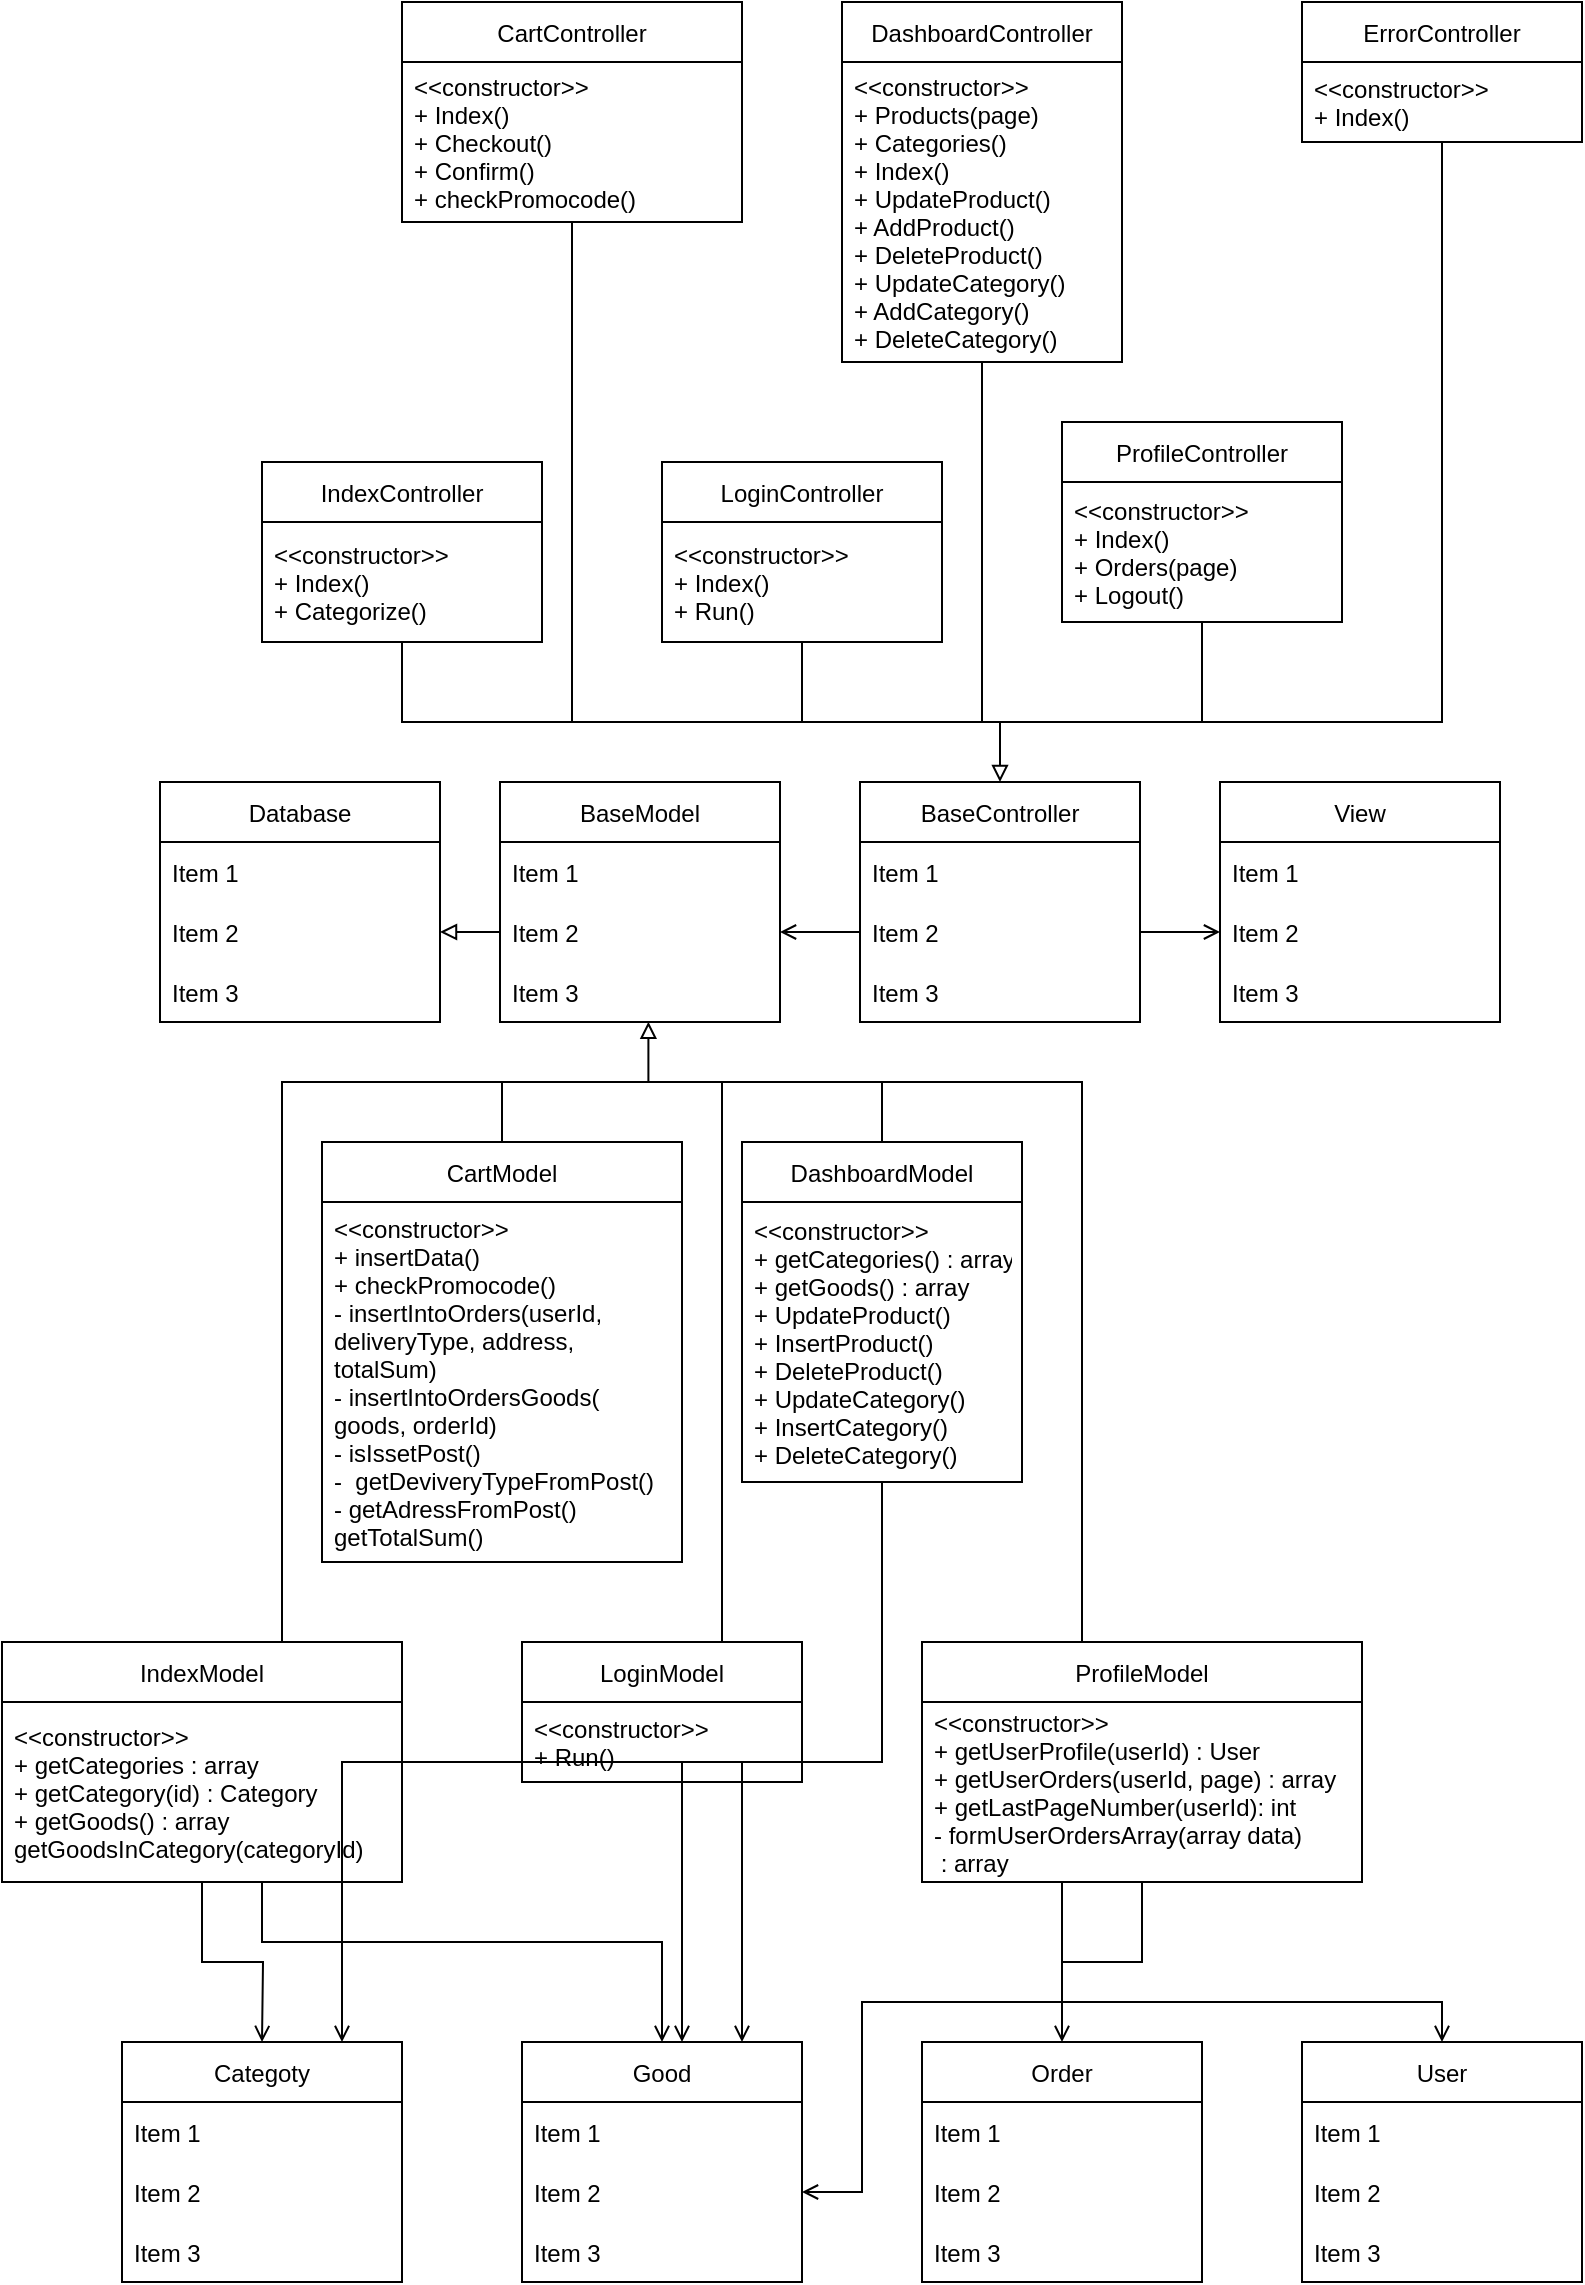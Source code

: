 <mxfile version="17.1.3" type="github">
  <diagram id="hvruk2pE5dILkIvBJ2YZ" name="Page-1">
    <mxGraphModel dx="920" dy="504" grid="1" gridSize="10" guides="1" tooltips="1" connect="1" arrows="1" fold="1" page="1" pageScale="1" pageWidth="827" pageHeight="1169" math="0" shadow="0">
      <root>
        <mxCell id="0" />
        <mxCell id="1" parent="0" />
        <mxCell id="80jz7MyqvtuJZ1k7g_Dv-2" value="BaseController" style="swimlane;fontStyle=0;childLayout=stackLayout;horizontal=1;startSize=30;horizontalStack=0;resizeParent=1;resizeParentMax=0;resizeLast=0;collapsible=1;marginBottom=0;" vertex="1" parent="1">
          <mxGeometry x="439" y="410" width="140" height="120" as="geometry" />
        </mxCell>
        <mxCell id="80jz7MyqvtuJZ1k7g_Dv-3" value="Item 1" style="text;strokeColor=none;fillColor=none;align=left;verticalAlign=middle;spacingLeft=4;spacingRight=4;overflow=hidden;points=[[0,0.5],[1,0.5]];portConstraint=eastwest;rotatable=0;" vertex="1" parent="80jz7MyqvtuJZ1k7g_Dv-2">
          <mxGeometry y="30" width="140" height="30" as="geometry" />
        </mxCell>
        <mxCell id="80jz7MyqvtuJZ1k7g_Dv-4" value="Item 2" style="text;strokeColor=none;fillColor=none;align=left;verticalAlign=middle;spacingLeft=4;spacingRight=4;overflow=hidden;points=[[0,0.5],[1,0.5]];portConstraint=eastwest;rotatable=0;" vertex="1" parent="80jz7MyqvtuJZ1k7g_Dv-2">
          <mxGeometry y="60" width="140" height="30" as="geometry" />
        </mxCell>
        <mxCell id="80jz7MyqvtuJZ1k7g_Dv-5" value="Item 3" style="text;strokeColor=none;fillColor=none;align=left;verticalAlign=middle;spacingLeft=4;spacingRight=4;overflow=hidden;points=[[0,0.5],[1,0.5]];portConstraint=eastwest;rotatable=0;" vertex="1" parent="80jz7MyqvtuJZ1k7g_Dv-2">
          <mxGeometry y="90" width="140" height="30" as="geometry" />
        </mxCell>
        <mxCell id="80jz7MyqvtuJZ1k7g_Dv-6" value="BaseModel" style="swimlane;fontStyle=0;childLayout=stackLayout;horizontal=1;startSize=30;horizontalStack=0;resizeParent=1;resizeParentMax=0;resizeLast=0;collapsible=1;marginBottom=0;" vertex="1" parent="1">
          <mxGeometry x="259" y="410" width="140" height="120" as="geometry" />
        </mxCell>
        <mxCell id="80jz7MyqvtuJZ1k7g_Dv-7" value="Item 1" style="text;strokeColor=none;fillColor=none;align=left;verticalAlign=middle;spacingLeft=4;spacingRight=4;overflow=hidden;points=[[0,0.5],[1,0.5]];portConstraint=eastwest;rotatable=0;" vertex="1" parent="80jz7MyqvtuJZ1k7g_Dv-6">
          <mxGeometry y="30" width="140" height="30" as="geometry" />
        </mxCell>
        <mxCell id="80jz7MyqvtuJZ1k7g_Dv-8" value="Item 2" style="text;strokeColor=none;fillColor=none;align=left;verticalAlign=middle;spacingLeft=4;spacingRight=4;overflow=hidden;points=[[0,0.5],[1,0.5]];portConstraint=eastwest;rotatable=0;" vertex="1" parent="80jz7MyqvtuJZ1k7g_Dv-6">
          <mxGeometry y="60" width="140" height="30" as="geometry" />
        </mxCell>
        <mxCell id="80jz7MyqvtuJZ1k7g_Dv-9" value="Item 3" style="text;strokeColor=none;fillColor=none;align=left;verticalAlign=middle;spacingLeft=4;spacingRight=4;overflow=hidden;points=[[0,0.5],[1,0.5]];portConstraint=eastwest;rotatable=0;" vertex="1" parent="80jz7MyqvtuJZ1k7g_Dv-6">
          <mxGeometry y="90" width="140" height="30" as="geometry" />
        </mxCell>
        <mxCell id="80jz7MyqvtuJZ1k7g_Dv-10" value="View" style="swimlane;fontStyle=0;childLayout=stackLayout;horizontal=1;startSize=30;horizontalStack=0;resizeParent=1;resizeParentMax=0;resizeLast=0;collapsible=1;marginBottom=0;" vertex="1" parent="1">
          <mxGeometry x="619" y="410" width="140" height="120" as="geometry" />
        </mxCell>
        <mxCell id="80jz7MyqvtuJZ1k7g_Dv-11" value="Item 1" style="text;strokeColor=none;fillColor=none;align=left;verticalAlign=middle;spacingLeft=4;spacingRight=4;overflow=hidden;points=[[0,0.5],[1,0.5]];portConstraint=eastwest;rotatable=0;" vertex="1" parent="80jz7MyqvtuJZ1k7g_Dv-10">
          <mxGeometry y="30" width="140" height="30" as="geometry" />
        </mxCell>
        <mxCell id="80jz7MyqvtuJZ1k7g_Dv-12" value="Item 2" style="text;strokeColor=none;fillColor=none;align=left;verticalAlign=middle;spacingLeft=4;spacingRight=4;overflow=hidden;points=[[0,0.5],[1,0.5]];portConstraint=eastwest;rotatable=0;" vertex="1" parent="80jz7MyqvtuJZ1k7g_Dv-10">
          <mxGeometry y="60" width="140" height="30" as="geometry" />
        </mxCell>
        <mxCell id="80jz7MyqvtuJZ1k7g_Dv-13" value="Item 3" style="text;strokeColor=none;fillColor=none;align=left;verticalAlign=middle;spacingLeft=4;spacingRight=4;overflow=hidden;points=[[0,0.5],[1,0.5]];portConstraint=eastwest;rotatable=0;" vertex="1" parent="80jz7MyqvtuJZ1k7g_Dv-10">
          <mxGeometry y="90" width="140" height="30" as="geometry" />
        </mxCell>
        <mxCell id="80jz7MyqvtuJZ1k7g_Dv-14" value="Database" style="swimlane;fontStyle=0;childLayout=stackLayout;horizontal=1;startSize=30;horizontalStack=0;resizeParent=1;resizeParentMax=0;resizeLast=0;collapsible=1;marginBottom=0;" vertex="1" parent="1">
          <mxGeometry x="89" y="410" width="140" height="120" as="geometry" />
        </mxCell>
        <mxCell id="80jz7MyqvtuJZ1k7g_Dv-15" value="Item 1" style="text;strokeColor=none;fillColor=none;align=left;verticalAlign=middle;spacingLeft=4;spacingRight=4;overflow=hidden;points=[[0,0.5],[1,0.5]];portConstraint=eastwest;rotatable=0;" vertex="1" parent="80jz7MyqvtuJZ1k7g_Dv-14">
          <mxGeometry y="30" width="140" height="30" as="geometry" />
        </mxCell>
        <mxCell id="80jz7MyqvtuJZ1k7g_Dv-16" value="Item 2" style="text;strokeColor=none;fillColor=none;align=left;verticalAlign=middle;spacingLeft=4;spacingRight=4;overflow=hidden;points=[[0,0.5],[1,0.5]];portConstraint=eastwest;rotatable=0;" vertex="1" parent="80jz7MyqvtuJZ1k7g_Dv-14">
          <mxGeometry y="60" width="140" height="30" as="geometry" />
        </mxCell>
        <mxCell id="80jz7MyqvtuJZ1k7g_Dv-17" value="Item 3" style="text;strokeColor=none;fillColor=none;align=left;verticalAlign=middle;spacingLeft=4;spacingRight=4;overflow=hidden;points=[[0,0.5],[1,0.5]];portConstraint=eastwest;rotatable=0;" vertex="1" parent="80jz7MyqvtuJZ1k7g_Dv-14">
          <mxGeometry y="90" width="140" height="30" as="geometry" />
        </mxCell>
        <mxCell id="80jz7MyqvtuJZ1k7g_Dv-86" style="edgeStyle=orthogonalEdgeStyle;rounded=0;orthogonalLoop=1;jettySize=auto;html=1;endArrow=none;endFill=0;" edge="1" parent="1" source="80jz7MyqvtuJZ1k7g_Dv-18">
          <mxGeometry relative="1" as="geometry">
            <mxPoint x="500" y="380" as="targetPoint" />
          </mxGeometry>
        </mxCell>
        <mxCell id="80jz7MyqvtuJZ1k7g_Dv-18" value="DashboardController" style="swimlane;fontStyle=0;childLayout=stackLayout;horizontal=1;startSize=30;horizontalStack=0;resizeParent=1;resizeParentMax=0;resizeLast=0;collapsible=1;marginBottom=0;" vertex="1" parent="1">
          <mxGeometry x="430" y="20" width="140" height="180" as="geometry" />
        </mxCell>
        <mxCell id="80jz7MyqvtuJZ1k7g_Dv-19" value="&lt;&lt;constructor&gt;&gt;&#xa;+ Products(page)&#xa;+ Categories()&#xa;+ Index()&#xa;+ UpdateProduct()&#xa;+ AddProduct()&#xa;+ DeleteProduct()&#xa;+ UpdateCategory()&#xa;+ AddCategory()&#xa;+ DeleteCategory()" style="text;strokeColor=none;fillColor=none;align=left;verticalAlign=middle;spacingLeft=4;spacingRight=4;overflow=hidden;points=[[0,0.5],[1,0.5]];portConstraint=eastwest;rotatable=0;" vertex="1" parent="80jz7MyqvtuJZ1k7g_Dv-18">
          <mxGeometry y="30" width="140" height="150" as="geometry" />
        </mxCell>
        <mxCell id="80jz7MyqvtuJZ1k7g_Dv-85" style="edgeStyle=orthogonalEdgeStyle;rounded=0;orthogonalLoop=1;jettySize=auto;html=1;endArrow=none;endFill=0;" edge="1" parent="1" source="80jz7MyqvtuJZ1k7g_Dv-22">
          <mxGeometry relative="1" as="geometry">
            <mxPoint x="310" y="380" as="targetPoint" />
            <Array as="points">
              <mxPoint x="295" y="380" />
            </Array>
          </mxGeometry>
        </mxCell>
        <mxCell id="80jz7MyqvtuJZ1k7g_Dv-22" value="CartController" style="swimlane;fontStyle=0;childLayout=stackLayout;horizontal=1;startSize=30;horizontalStack=0;resizeParent=1;resizeParentMax=0;resizeLast=0;collapsible=1;marginBottom=0;" vertex="1" parent="1">
          <mxGeometry x="210" y="20" width="170" height="110" as="geometry" />
        </mxCell>
        <mxCell id="80jz7MyqvtuJZ1k7g_Dv-23" value="&lt;&lt;constructor&gt;&gt;&#xa;+ Index()&#xa;+ Checkout()&#xa;+ Confirm()&#xa;+ checkPromocode()" style="text;strokeColor=none;fillColor=none;align=left;verticalAlign=middle;spacingLeft=4;spacingRight=4;overflow=hidden;points=[[0,0.5],[1,0.5]];portConstraint=eastwest;rotatable=0;" vertex="1" parent="80jz7MyqvtuJZ1k7g_Dv-22">
          <mxGeometry y="30" width="170" height="80" as="geometry" />
        </mxCell>
        <mxCell id="80jz7MyqvtuJZ1k7g_Dv-87" style="edgeStyle=orthogonalEdgeStyle;rounded=0;orthogonalLoop=1;jettySize=auto;html=1;endArrow=none;endFill=0;" edge="1" parent="1" source="80jz7MyqvtuJZ1k7g_Dv-26">
          <mxGeometry relative="1" as="geometry">
            <mxPoint x="600" y="380" as="targetPoint" />
            <Array as="points">
              <mxPoint x="730" y="380" />
              <mxPoint x="600" y="380" />
            </Array>
          </mxGeometry>
        </mxCell>
        <mxCell id="80jz7MyqvtuJZ1k7g_Dv-26" value="ErrorController" style="swimlane;fontStyle=0;childLayout=stackLayout;horizontal=1;startSize=30;horizontalStack=0;resizeParent=1;resizeParentMax=0;resizeLast=0;collapsible=1;marginBottom=0;" vertex="1" parent="1">
          <mxGeometry x="660" y="20" width="140" height="70" as="geometry" />
        </mxCell>
        <mxCell id="80jz7MyqvtuJZ1k7g_Dv-27" value="&lt;&lt;constructor&gt;&gt;&#xa;+ Index()" style="text;strokeColor=none;fillColor=none;align=left;verticalAlign=middle;spacingLeft=4;spacingRight=4;overflow=hidden;points=[[0,0.5],[1,0.5]];portConstraint=eastwest;rotatable=0;" vertex="1" parent="80jz7MyqvtuJZ1k7g_Dv-26">
          <mxGeometry y="30" width="140" height="40" as="geometry" />
        </mxCell>
        <mxCell id="80jz7MyqvtuJZ1k7g_Dv-104" style="edgeStyle=orthogonalEdgeStyle;rounded=0;orthogonalLoop=1;jettySize=auto;html=1;endArrow=none;endFill=0;" edge="1" parent="1" source="80jz7MyqvtuJZ1k7g_Dv-30">
          <mxGeometry relative="1" as="geometry">
            <mxPoint x="510" y="380" as="targetPoint" />
            <Array as="points">
              <mxPoint x="410" y="380" />
            </Array>
          </mxGeometry>
        </mxCell>
        <mxCell id="80jz7MyqvtuJZ1k7g_Dv-30" value="LoginController" style="swimlane;fontStyle=0;childLayout=stackLayout;horizontal=1;startSize=30;horizontalStack=0;resizeParent=1;resizeParentMax=0;resizeLast=0;collapsible=1;marginBottom=0;" vertex="1" parent="1">
          <mxGeometry x="340" y="250" width="140" height="90" as="geometry" />
        </mxCell>
        <mxCell id="80jz7MyqvtuJZ1k7g_Dv-31" value="&lt;&lt;constructor&gt;&gt;&#xa;+ Index()&#xa;+ Run()" style="text;strokeColor=none;fillColor=none;align=left;verticalAlign=middle;spacingLeft=4;spacingRight=4;overflow=hidden;points=[[0,0.5],[1,0.5]];portConstraint=eastwest;rotatable=0;" vertex="1" parent="80jz7MyqvtuJZ1k7g_Dv-30">
          <mxGeometry y="30" width="140" height="60" as="geometry" />
        </mxCell>
        <mxCell id="80jz7MyqvtuJZ1k7g_Dv-83" style="edgeStyle=orthogonalEdgeStyle;rounded=0;orthogonalLoop=1;jettySize=auto;html=1;entryX=0.5;entryY=0;entryDx=0;entryDy=0;endArrow=block;endFill=0;" edge="1" parent="1" source="80jz7MyqvtuJZ1k7g_Dv-34" target="80jz7MyqvtuJZ1k7g_Dv-2">
          <mxGeometry relative="1" as="geometry">
            <Array as="points">
              <mxPoint x="210" y="380" />
              <mxPoint x="509" y="380" />
            </Array>
          </mxGeometry>
        </mxCell>
        <mxCell id="80jz7MyqvtuJZ1k7g_Dv-34" value="IndexController" style="swimlane;fontStyle=0;childLayout=stackLayout;horizontal=1;startSize=30;horizontalStack=0;resizeParent=1;resizeParentMax=0;resizeLast=0;collapsible=1;marginBottom=0;" vertex="1" parent="1">
          <mxGeometry x="140" y="250" width="140" height="90" as="geometry" />
        </mxCell>
        <mxCell id="80jz7MyqvtuJZ1k7g_Dv-35" value="&lt;&lt;constructor&gt;&gt;&#xa;+ Index()&#xa;+ Categorize()" style="text;strokeColor=none;fillColor=none;align=left;verticalAlign=middle;spacingLeft=4;spacingRight=4;overflow=hidden;points=[[0,0.5],[1,0.5]];portConstraint=eastwest;rotatable=0;" vertex="1" parent="80jz7MyqvtuJZ1k7g_Dv-34">
          <mxGeometry y="30" width="140" height="60" as="geometry" />
        </mxCell>
        <mxCell id="80jz7MyqvtuJZ1k7g_Dv-84" style="edgeStyle=orthogonalEdgeStyle;rounded=0;orthogonalLoop=1;jettySize=auto;html=1;endArrow=none;endFill=0;" edge="1" parent="1" source="80jz7MyqvtuJZ1k7g_Dv-38">
          <mxGeometry relative="1" as="geometry">
            <mxPoint x="509" y="380" as="targetPoint" />
            <Array as="points">
              <mxPoint x="610" y="380" />
              <mxPoint x="509" y="380" />
            </Array>
          </mxGeometry>
        </mxCell>
        <mxCell id="80jz7MyqvtuJZ1k7g_Dv-38" value="ProfileController" style="swimlane;fontStyle=0;childLayout=stackLayout;horizontal=1;startSize=30;horizontalStack=0;resizeParent=1;resizeParentMax=0;resizeLast=0;collapsible=1;marginBottom=0;" vertex="1" parent="1">
          <mxGeometry x="540" y="230" width="140" height="100" as="geometry" />
        </mxCell>
        <mxCell id="80jz7MyqvtuJZ1k7g_Dv-39" value="&lt;&lt;constructor&gt;&gt;&#xa;+ Index()&#xa;+ Orders(page)&#xa;+ Logout()" style="text;strokeColor=none;fillColor=none;align=left;verticalAlign=middle;spacingLeft=4;spacingRight=4;overflow=hidden;points=[[0,0.5],[1,0.5]];portConstraint=eastwest;rotatable=0;" vertex="1" parent="80jz7MyqvtuJZ1k7g_Dv-38">
          <mxGeometry y="30" width="140" height="70" as="geometry" />
        </mxCell>
        <mxCell id="80jz7MyqvtuJZ1k7g_Dv-82" style="edgeStyle=orthogonalEdgeStyle;rounded=0;orthogonalLoop=1;jettySize=auto;html=1;endArrow=none;endFill=0;" edge="1" parent="1" source="80jz7MyqvtuJZ1k7g_Dv-42">
          <mxGeometry relative="1" as="geometry">
            <mxPoint x="333" y="560" as="targetPoint" />
            <Array as="points">
              <mxPoint x="450" y="560" />
            </Array>
          </mxGeometry>
        </mxCell>
        <mxCell id="80jz7MyqvtuJZ1k7g_Dv-91" style="edgeStyle=orthogonalEdgeStyle;rounded=0;orthogonalLoop=1;jettySize=auto;html=1;endArrow=open;endFill=0;" edge="1" parent="1" source="80jz7MyqvtuJZ1k7g_Dv-42" target="80jz7MyqvtuJZ1k7g_Dv-62">
          <mxGeometry relative="1" as="geometry">
            <Array as="points">
              <mxPoint x="450" y="900" />
              <mxPoint x="350" y="900" />
            </Array>
          </mxGeometry>
        </mxCell>
        <mxCell id="80jz7MyqvtuJZ1k7g_Dv-92" style="edgeStyle=orthogonalEdgeStyle;rounded=0;orthogonalLoop=1;jettySize=auto;html=1;endArrow=open;endFill=0;" edge="1" parent="1" source="80jz7MyqvtuJZ1k7g_Dv-42" target="80jz7MyqvtuJZ1k7g_Dv-66">
          <mxGeometry relative="1" as="geometry">
            <Array as="points">
              <mxPoint x="450" y="900" />
              <mxPoint x="180" y="900" />
            </Array>
          </mxGeometry>
        </mxCell>
        <mxCell id="80jz7MyqvtuJZ1k7g_Dv-95" style="edgeStyle=orthogonalEdgeStyle;rounded=0;orthogonalLoop=1;jettySize=auto;html=1;endArrow=open;endFill=0;" edge="1" parent="1" source="80jz7MyqvtuJZ1k7g_Dv-42" target="80jz7MyqvtuJZ1k7g_Dv-62">
          <mxGeometry relative="1" as="geometry">
            <Array as="points">
              <mxPoint x="450" y="900" />
              <mxPoint x="380" y="900" />
            </Array>
          </mxGeometry>
        </mxCell>
        <mxCell id="80jz7MyqvtuJZ1k7g_Dv-42" value="DashboardModel" style="swimlane;fontStyle=0;childLayout=stackLayout;horizontal=1;startSize=30;horizontalStack=0;resizeParent=1;resizeParentMax=0;resizeLast=0;collapsible=1;marginBottom=0;" vertex="1" parent="1">
          <mxGeometry x="380" y="590" width="140" height="170" as="geometry" />
        </mxCell>
        <mxCell id="80jz7MyqvtuJZ1k7g_Dv-43" value="&lt;&lt;constructor&gt;&gt;&#xa;+ getCategories() : array&#xa;+ getGoods() : array&#xa;+ UpdateProduct()&#xa;+ InsertProduct()&#xa;+ DeleteProduct()&#xa;+ UpdateCategory()&#xa;+ InsertCategory()&#xa;+ DeleteCategory()" style="text;strokeColor=none;fillColor=none;align=left;verticalAlign=middle;spacingLeft=4;spacingRight=4;overflow=hidden;points=[[0,0.5],[1,0.5]];portConstraint=eastwest;rotatable=0;" vertex="1" parent="80jz7MyqvtuJZ1k7g_Dv-42">
          <mxGeometry y="30" width="140" height="140" as="geometry" />
        </mxCell>
        <mxCell id="80jz7MyqvtuJZ1k7g_Dv-81" style="edgeStyle=orthogonalEdgeStyle;rounded=0;orthogonalLoop=1;jettySize=auto;html=1;entryX=0.53;entryY=0.997;entryDx=0;entryDy=0;entryPerimeter=0;endArrow=block;endFill=0;" edge="1" parent="1" source="80jz7MyqvtuJZ1k7g_Dv-46" target="80jz7MyqvtuJZ1k7g_Dv-9">
          <mxGeometry relative="1" as="geometry" />
        </mxCell>
        <mxCell id="80jz7MyqvtuJZ1k7g_Dv-46" value="CartModel" style="swimlane;fontStyle=0;childLayout=stackLayout;horizontal=1;startSize=30;horizontalStack=0;resizeParent=1;resizeParentMax=0;resizeLast=0;collapsible=1;marginBottom=0;" vertex="1" parent="1">
          <mxGeometry x="170" y="590" width="180" height="210" as="geometry" />
        </mxCell>
        <mxCell id="80jz7MyqvtuJZ1k7g_Dv-47" value="&lt;&lt;constructor&gt;&gt;&#xa;+ insertData()&#xa;+ checkPromocode()&#xa;- insertIntoOrders(userId,&#xa;deliveryType, address,&#xa;totalSum)&#xa;- insertIntoOrdersGoods(&#xa;goods, orderId)&#xa;- isIssetPost()&#xa;-  getDeviveryTypeFromPost()&#xa;- getAdressFromPost()&#xa;getTotalSum()" style="text;strokeColor=none;fillColor=none;align=left;verticalAlign=middle;spacingLeft=4;spacingRight=4;overflow=hidden;points=[[0,0.5],[1,0.5]];portConstraint=eastwest;rotatable=0;" vertex="1" parent="80jz7MyqvtuJZ1k7g_Dv-46">
          <mxGeometry y="30" width="180" height="180" as="geometry" />
        </mxCell>
        <mxCell id="80jz7MyqvtuJZ1k7g_Dv-90" style="edgeStyle=orthogonalEdgeStyle;rounded=0;orthogonalLoop=1;jettySize=auto;html=1;endArrow=none;endFill=0;" edge="1" parent="1" source="80jz7MyqvtuJZ1k7g_Dv-50">
          <mxGeometry relative="1" as="geometry">
            <mxPoint x="350" y="560" as="targetPoint" />
            <Array as="points">
              <mxPoint x="370" y="560" />
            </Array>
          </mxGeometry>
        </mxCell>
        <mxCell id="80jz7MyqvtuJZ1k7g_Dv-50" value="LoginModel" style="swimlane;fontStyle=0;childLayout=stackLayout;horizontal=1;startSize=30;horizontalStack=0;resizeParent=1;resizeParentMax=0;resizeLast=0;collapsible=1;marginBottom=0;" vertex="1" parent="1">
          <mxGeometry x="270" y="840" width="140" height="70" as="geometry" />
        </mxCell>
        <mxCell id="80jz7MyqvtuJZ1k7g_Dv-51" value="&lt;&lt;constructor&gt;&gt;&#xa;+ Run()" style="text;strokeColor=none;fillColor=none;align=left;verticalAlign=middle;spacingLeft=4;spacingRight=4;overflow=hidden;points=[[0,0.5],[1,0.5]];portConstraint=eastwest;rotatable=0;" vertex="1" parent="80jz7MyqvtuJZ1k7g_Dv-50">
          <mxGeometry y="30" width="140" height="40" as="geometry" />
        </mxCell>
        <mxCell id="80jz7MyqvtuJZ1k7g_Dv-88" style="edgeStyle=orthogonalEdgeStyle;rounded=0;orthogonalLoop=1;jettySize=auto;html=1;endArrow=none;endFill=0;" edge="1" parent="1" source="80jz7MyqvtuJZ1k7g_Dv-54">
          <mxGeometry relative="1" as="geometry">
            <mxPoint x="260" y="560" as="targetPoint" />
            <Array as="points">
              <mxPoint x="150" y="560" />
            </Array>
          </mxGeometry>
        </mxCell>
        <mxCell id="80jz7MyqvtuJZ1k7g_Dv-93" style="edgeStyle=orthogonalEdgeStyle;rounded=0;orthogonalLoop=1;jettySize=auto;html=1;endArrow=open;endFill=0;" edge="1" parent="1" source="80jz7MyqvtuJZ1k7g_Dv-54">
          <mxGeometry relative="1" as="geometry">
            <mxPoint x="140" y="1040" as="targetPoint" />
          </mxGeometry>
        </mxCell>
        <mxCell id="80jz7MyqvtuJZ1k7g_Dv-94" style="edgeStyle=orthogonalEdgeStyle;rounded=0;orthogonalLoop=1;jettySize=auto;html=1;entryX=0.5;entryY=0;entryDx=0;entryDy=0;endArrow=open;endFill=0;" edge="1" parent="1" source="80jz7MyqvtuJZ1k7g_Dv-54" target="80jz7MyqvtuJZ1k7g_Dv-62">
          <mxGeometry relative="1" as="geometry">
            <Array as="points">
              <mxPoint x="140" y="990" />
              <mxPoint x="340" y="990" />
            </Array>
          </mxGeometry>
        </mxCell>
        <mxCell id="80jz7MyqvtuJZ1k7g_Dv-54" value="IndexModel" style="swimlane;fontStyle=0;childLayout=stackLayout;horizontal=1;startSize=30;horizontalStack=0;resizeParent=1;resizeParentMax=0;resizeLast=0;collapsible=1;marginBottom=0;" vertex="1" parent="1">
          <mxGeometry x="10" y="840" width="200" height="120" as="geometry" />
        </mxCell>
        <mxCell id="80jz7MyqvtuJZ1k7g_Dv-55" value="&lt;&lt;constructor&gt;&gt;&#xa;+ getCategories : array&#xa;+ getCategory(id) : Category&#xa;+ getGoods() : array&#xa;getGoodsInCategory(categoryId)" style="text;strokeColor=none;fillColor=none;align=left;verticalAlign=middle;spacingLeft=4;spacingRight=4;overflow=hidden;points=[[0,0.5],[1,0.5]];portConstraint=eastwest;rotatable=0;" vertex="1" parent="80jz7MyqvtuJZ1k7g_Dv-54">
          <mxGeometry y="30" width="200" height="90" as="geometry" />
        </mxCell>
        <mxCell id="80jz7MyqvtuJZ1k7g_Dv-89" style="edgeStyle=orthogonalEdgeStyle;rounded=0;orthogonalLoop=1;jettySize=auto;html=1;endArrow=none;endFill=0;" edge="1" parent="1" source="80jz7MyqvtuJZ1k7g_Dv-58">
          <mxGeometry relative="1" as="geometry">
            <mxPoint x="450" y="560" as="targetPoint" />
            <Array as="points">
              <mxPoint x="550" y="560" />
            </Array>
          </mxGeometry>
        </mxCell>
        <mxCell id="80jz7MyqvtuJZ1k7g_Dv-96" style="edgeStyle=orthogonalEdgeStyle;rounded=0;orthogonalLoop=1;jettySize=auto;html=1;endArrow=open;endFill=0;" edge="1" parent="1" source="80jz7MyqvtuJZ1k7g_Dv-58" target="80jz7MyqvtuJZ1k7g_Dv-74">
          <mxGeometry relative="1" as="geometry">
            <Array as="points">
              <mxPoint x="540" y="1020" />
              <mxPoint x="730" y="1020" />
            </Array>
          </mxGeometry>
        </mxCell>
        <mxCell id="80jz7MyqvtuJZ1k7g_Dv-97" style="edgeStyle=orthogonalEdgeStyle;rounded=0;orthogonalLoop=1;jettySize=auto;html=1;entryX=0.5;entryY=0;entryDx=0;entryDy=0;endArrow=open;endFill=0;" edge="1" parent="1" source="80jz7MyqvtuJZ1k7g_Dv-58" target="80jz7MyqvtuJZ1k7g_Dv-70">
          <mxGeometry relative="1" as="geometry" />
        </mxCell>
        <mxCell id="80jz7MyqvtuJZ1k7g_Dv-98" style="edgeStyle=orthogonalEdgeStyle;rounded=0;orthogonalLoop=1;jettySize=auto;html=1;entryX=1;entryY=0.5;entryDx=0;entryDy=0;endArrow=open;endFill=0;" edge="1" parent="1" source="80jz7MyqvtuJZ1k7g_Dv-58" target="80jz7MyqvtuJZ1k7g_Dv-64">
          <mxGeometry relative="1" as="geometry">
            <Array as="points">
              <mxPoint x="540" y="1020" />
              <mxPoint x="440" y="1020" />
              <mxPoint x="440" y="1115" />
            </Array>
          </mxGeometry>
        </mxCell>
        <mxCell id="80jz7MyqvtuJZ1k7g_Dv-58" value="ProfileModel" style="swimlane;fontStyle=0;childLayout=stackLayout;horizontal=1;startSize=30;horizontalStack=0;resizeParent=1;resizeParentMax=0;resizeLast=0;collapsible=1;marginBottom=0;" vertex="1" parent="1">
          <mxGeometry x="470" y="840" width="220" height="120" as="geometry" />
        </mxCell>
        <mxCell id="80jz7MyqvtuJZ1k7g_Dv-59" value="&lt;&lt;constructor&gt;&gt;&#xa;+ getUserProfile(userId) : User&#xa;+ getUserOrders(userId, page) : array&#xa;+ getLastPageNumber(userId): int&#xa;- formUserOrdersArray(array data)&#xa; : array" style="text;strokeColor=none;fillColor=none;align=left;verticalAlign=middle;spacingLeft=4;spacingRight=4;overflow=hidden;points=[[0,0.5],[1,0.5]];portConstraint=eastwest;rotatable=0;" vertex="1" parent="80jz7MyqvtuJZ1k7g_Dv-58">
          <mxGeometry y="30" width="220" height="90" as="geometry" />
        </mxCell>
        <mxCell id="80jz7MyqvtuJZ1k7g_Dv-62" value="Good" style="swimlane;fontStyle=0;childLayout=stackLayout;horizontal=1;startSize=30;horizontalStack=0;resizeParent=1;resizeParentMax=0;resizeLast=0;collapsible=1;marginBottom=0;" vertex="1" parent="1">
          <mxGeometry x="270" y="1040" width="140" height="120" as="geometry" />
        </mxCell>
        <mxCell id="80jz7MyqvtuJZ1k7g_Dv-63" value="Item 1" style="text;strokeColor=none;fillColor=none;align=left;verticalAlign=middle;spacingLeft=4;spacingRight=4;overflow=hidden;points=[[0,0.5],[1,0.5]];portConstraint=eastwest;rotatable=0;" vertex="1" parent="80jz7MyqvtuJZ1k7g_Dv-62">
          <mxGeometry y="30" width="140" height="30" as="geometry" />
        </mxCell>
        <mxCell id="80jz7MyqvtuJZ1k7g_Dv-64" value="Item 2" style="text;strokeColor=none;fillColor=none;align=left;verticalAlign=middle;spacingLeft=4;spacingRight=4;overflow=hidden;points=[[0,0.5],[1,0.5]];portConstraint=eastwest;rotatable=0;" vertex="1" parent="80jz7MyqvtuJZ1k7g_Dv-62">
          <mxGeometry y="60" width="140" height="30" as="geometry" />
        </mxCell>
        <mxCell id="80jz7MyqvtuJZ1k7g_Dv-65" value="Item 3" style="text;strokeColor=none;fillColor=none;align=left;verticalAlign=middle;spacingLeft=4;spacingRight=4;overflow=hidden;points=[[0,0.5],[1,0.5]];portConstraint=eastwest;rotatable=0;" vertex="1" parent="80jz7MyqvtuJZ1k7g_Dv-62">
          <mxGeometry y="90" width="140" height="30" as="geometry" />
        </mxCell>
        <mxCell id="80jz7MyqvtuJZ1k7g_Dv-66" value="Categoty" style="swimlane;fontStyle=0;childLayout=stackLayout;horizontal=1;startSize=30;horizontalStack=0;resizeParent=1;resizeParentMax=0;resizeLast=0;collapsible=1;marginBottom=0;" vertex="1" parent="1">
          <mxGeometry x="70" y="1040" width="140" height="120" as="geometry" />
        </mxCell>
        <mxCell id="80jz7MyqvtuJZ1k7g_Dv-67" value="Item 1" style="text;strokeColor=none;fillColor=none;align=left;verticalAlign=middle;spacingLeft=4;spacingRight=4;overflow=hidden;points=[[0,0.5],[1,0.5]];portConstraint=eastwest;rotatable=0;" vertex="1" parent="80jz7MyqvtuJZ1k7g_Dv-66">
          <mxGeometry y="30" width="140" height="30" as="geometry" />
        </mxCell>
        <mxCell id="80jz7MyqvtuJZ1k7g_Dv-68" value="Item 2" style="text;strokeColor=none;fillColor=none;align=left;verticalAlign=middle;spacingLeft=4;spacingRight=4;overflow=hidden;points=[[0,0.5],[1,0.5]];portConstraint=eastwest;rotatable=0;" vertex="1" parent="80jz7MyqvtuJZ1k7g_Dv-66">
          <mxGeometry y="60" width="140" height="30" as="geometry" />
        </mxCell>
        <mxCell id="80jz7MyqvtuJZ1k7g_Dv-69" value="Item 3" style="text;strokeColor=none;fillColor=none;align=left;verticalAlign=middle;spacingLeft=4;spacingRight=4;overflow=hidden;points=[[0,0.5],[1,0.5]];portConstraint=eastwest;rotatable=0;" vertex="1" parent="80jz7MyqvtuJZ1k7g_Dv-66">
          <mxGeometry y="90" width="140" height="30" as="geometry" />
        </mxCell>
        <mxCell id="80jz7MyqvtuJZ1k7g_Dv-70" value="Order" style="swimlane;fontStyle=0;childLayout=stackLayout;horizontal=1;startSize=30;horizontalStack=0;resizeParent=1;resizeParentMax=0;resizeLast=0;collapsible=1;marginBottom=0;" vertex="1" parent="1">
          <mxGeometry x="470" y="1040" width="140" height="120" as="geometry" />
        </mxCell>
        <mxCell id="80jz7MyqvtuJZ1k7g_Dv-71" value="Item 1" style="text;strokeColor=none;fillColor=none;align=left;verticalAlign=middle;spacingLeft=4;spacingRight=4;overflow=hidden;points=[[0,0.5],[1,0.5]];portConstraint=eastwest;rotatable=0;" vertex="1" parent="80jz7MyqvtuJZ1k7g_Dv-70">
          <mxGeometry y="30" width="140" height="30" as="geometry" />
        </mxCell>
        <mxCell id="80jz7MyqvtuJZ1k7g_Dv-72" value="Item 2" style="text;strokeColor=none;fillColor=none;align=left;verticalAlign=middle;spacingLeft=4;spacingRight=4;overflow=hidden;points=[[0,0.5],[1,0.5]];portConstraint=eastwest;rotatable=0;" vertex="1" parent="80jz7MyqvtuJZ1k7g_Dv-70">
          <mxGeometry y="60" width="140" height="30" as="geometry" />
        </mxCell>
        <mxCell id="80jz7MyqvtuJZ1k7g_Dv-73" value="Item 3" style="text;strokeColor=none;fillColor=none;align=left;verticalAlign=middle;spacingLeft=4;spacingRight=4;overflow=hidden;points=[[0,0.5],[1,0.5]];portConstraint=eastwest;rotatable=0;" vertex="1" parent="80jz7MyqvtuJZ1k7g_Dv-70">
          <mxGeometry y="90" width="140" height="30" as="geometry" />
        </mxCell>
        <mxCell id="80jz7MyqvtuJZ1k7g_Dv-74" value="User" style="swimlane;fontStyle=0;childLayout=stackLayout;horizontal=1;startSize=30;horizontalStack=0;resizeParent=1;resizeParentMax=0;resizeLast=0;collapsible=1;marginBottom=0;" vertex="1" parent="1">
          <mxGeometry x="660" y="1040" width="140" height="120" as="geometry" />
        </mxCell>
        <mxCell id="80jz7MyqvtuJZ1k7g_Dv-75" value="Item 1" style="text;strokeColor=none;fillColor=none;align=left;verticalAlign=middle;spacingLeft=4;spacingRight=4;overflow=hidden;points=[[0,0.5],[1,0.5]];portConstraint=eastwest;rotatable=0;" vertex="1" parent="80jz7MyqvtuJZ1k7g_Dv-74">
          <mxGeometry y="30" width="140" height="30" as="geometry" />
        </mxCell>
        <mxCell id="80jz7MyqvtuJZ1k7g_Dv-76" value="Item 2" style="text;strokeColor=none;fillColor=none;align=left;verticalAlign=middle;spacingLeft=4;spacingRight=4;overflow=hidden;points=[[0,0.5],[1,0.5]];portConstraint=eastwest;rotatable=0;" vertex="1" parent="80jz7MyqvtuJZ1k7g_Dv-74">
          <mxGeometry y="60" width="140" height="30" as="geometry" />
        </mxCell>
        <mxCell id="80jz7MyqvtuJZ1k7g_Dv-77" value="Item 3" style="text;strokeColor=none;fillColor=none;align=left;verticalAlign=middle;spacingLeft=4;spacingRight=4;overflow=hidden;points=[[0,0.5],[1,0.5]];portConstraint=eastwest;rotatable=0;" vertex="1" parent="80jz7MyqvtuJZ1k7g_Dv-74">
          <mxGeometry y="90" width="140" height="30" as="geometry" />
        </mxCell>
        <mxCell id="80jz7MyqvtuJZ1k7g_Dv-78" style="edgeStyle=orthogonalEdgeStyle;rounded=0;orthogonalLoop=1;jettySize=auto;html=1;entryX=0;entryY=0.5;entryDx=0;entryDy=0;endArrow=open;endFill=0;" edge="1" parent="1" source="80jz7MyqvtuJZ1k7g_Dv-4" target="80jz7MyqvtuJZ1k7g_Dv-12">
          <mxGeometry relative="1" as="geometry" />
        </mxCell>
        <mxCell id="80jz7MyqvtuJZ1k7g_Dv-79" style="edgeStyle=orthogonalEdgeStyle;rounded=0;orthogonalLoop=1;jettySize=auto;html=1;entryX=1;entryY=0.5;entryDx=0;entryDy=0;endArrow=open;endFill=0;" edge="1" parent="1" source="80jz7MyqvtuJZ1k7g_Dv-4" target="80jz7MyqvtuJZ1k7g_Dv-8">
          <mxGeometry relative="1" as="geometry" />
        </mxCell>
        <mxCell id="80jz7MyqvtuJZ1k7g_Dv-80" style="edgeStyle=orthogonalEdgeStyle;rounded=0;orthogonalLoop=1;jettySize=auto;html=1;entryX=1;entryY=0.5;entryDx=0;entryDy=0;endArrow=block;endFill=0;" edge="1" parent="1" source="80jz7MyqvtuJZ1k7g_Dv-8" target="80jz7MyqvtuJZ1k7g_Dv-16">
          <mxGeometry relative="1" as="geometry" />
        </mxCell>
      </root>
    </mxGraphModel>
  </diagram>
</mxfile>
